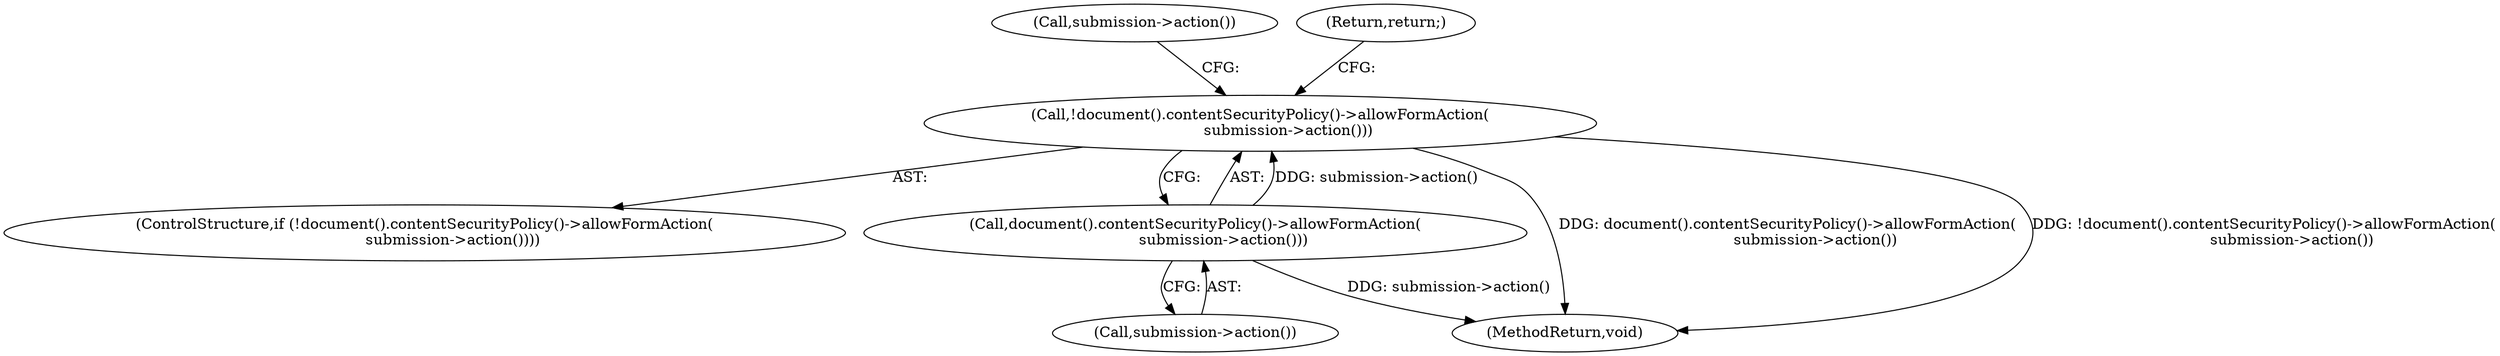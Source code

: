 digraph "1_Chrome_4ac4aff49c4c539bce6d8a0d8800c01324bb6bc0@del" {
"1000137" [label="(Call,!document().contentSecurityPolicy()->allowFormAction(\n            submission->action()))"];
"1000138" [label="(Call,document().contentSecurityPolicy()->allowFormAction(\n            submission->action()))"];
"1000136" [label="(ControlStructure,if (!document().contentSecurityPolicy()->allowFormAction(\n            submission->action())))"];
"1000139" [label="(Call,submission->action())"];
"1000138" [label="(Call,document().contentSecurityPolicy()->allowFormAction(\n            submission->action()))"];
"1000137" [label="(Call,!document().contentSecurityPolicy()->allowFormAction(\n            submission->action()))"];
"1000142" [label="(Call,submission->action())"];
"1000140" [label="(Return,return;)"];
"1000202" [label="(MethodReturn,void)"];
"1000137" -> "1000136"  [label="AST: "];
"1000137" -> "1000138"  [label="CFG: "];
"1000138" -> "1000137"  [label="AST: "];
"1000140" -> "1000137"  [label="CFG: "];
"1000142" -> "1000137"  [label="CFG: "];
"1000137" -> "1000202"  [label="DDG: document().contentSecurityPolicy()->allowFormAction(\n            submission->action())"];
"1000137" -> "1000202"  [label="DDG: !document().contentSecurityPolicy()->allowFormAction(\n            submission->action())"];
"1000138" -> "1000137"  [label="DDG: submission->action()"];
"1000138" -> "1000139"  [label="CFG: "];
"1000139" -> "1000138"  [label="AST: "];
"1000138" -> "1000202"  [label="DDG: submission->action()"];
}
